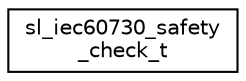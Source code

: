 digraph "Graphical Class Hierarchy"
{
 // LATEX_PDF_SIZE
  edge [fontname="Helvetica",fontsize="10",labelfontname="Helvetica",labelfontsize="10"];
  node [fontname="Helvetica",fontsize="10",shape=record];
  rankdir="LR";
  Node0 [label="sl_iec60730_safety\l_check_t",height=0.2,width=0.4,color="black", fillcolor="white", style="filled",URL="$structsl__iec60730__safety__check__t.html",tooltip=" "];
}
